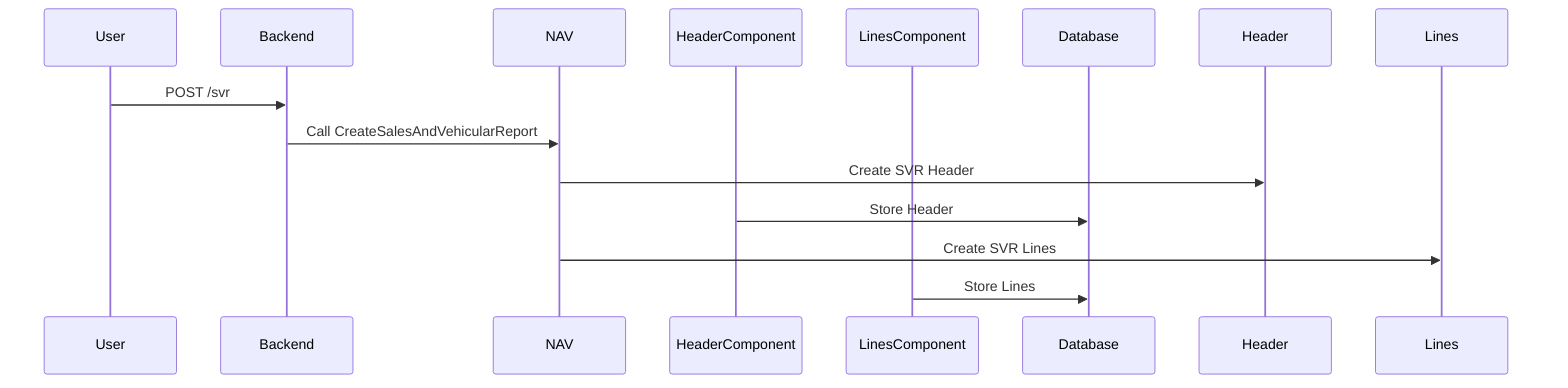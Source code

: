sequenceDiagram
    participant User
    participant Backend
    participant NAV
    participant HeaderComponent
    participant LinesComponent
    participant Database

    User->>Backend: POST /svr
    Backend->>NAV: Call CreateSalesAndVehicularReport
    NAV->>Header: Create SVR Header
    HeaderComponent->>Database: Store Header
    NAV->>Lines: Create SVR Lines
    LinesComponent->>Database: Store Lines